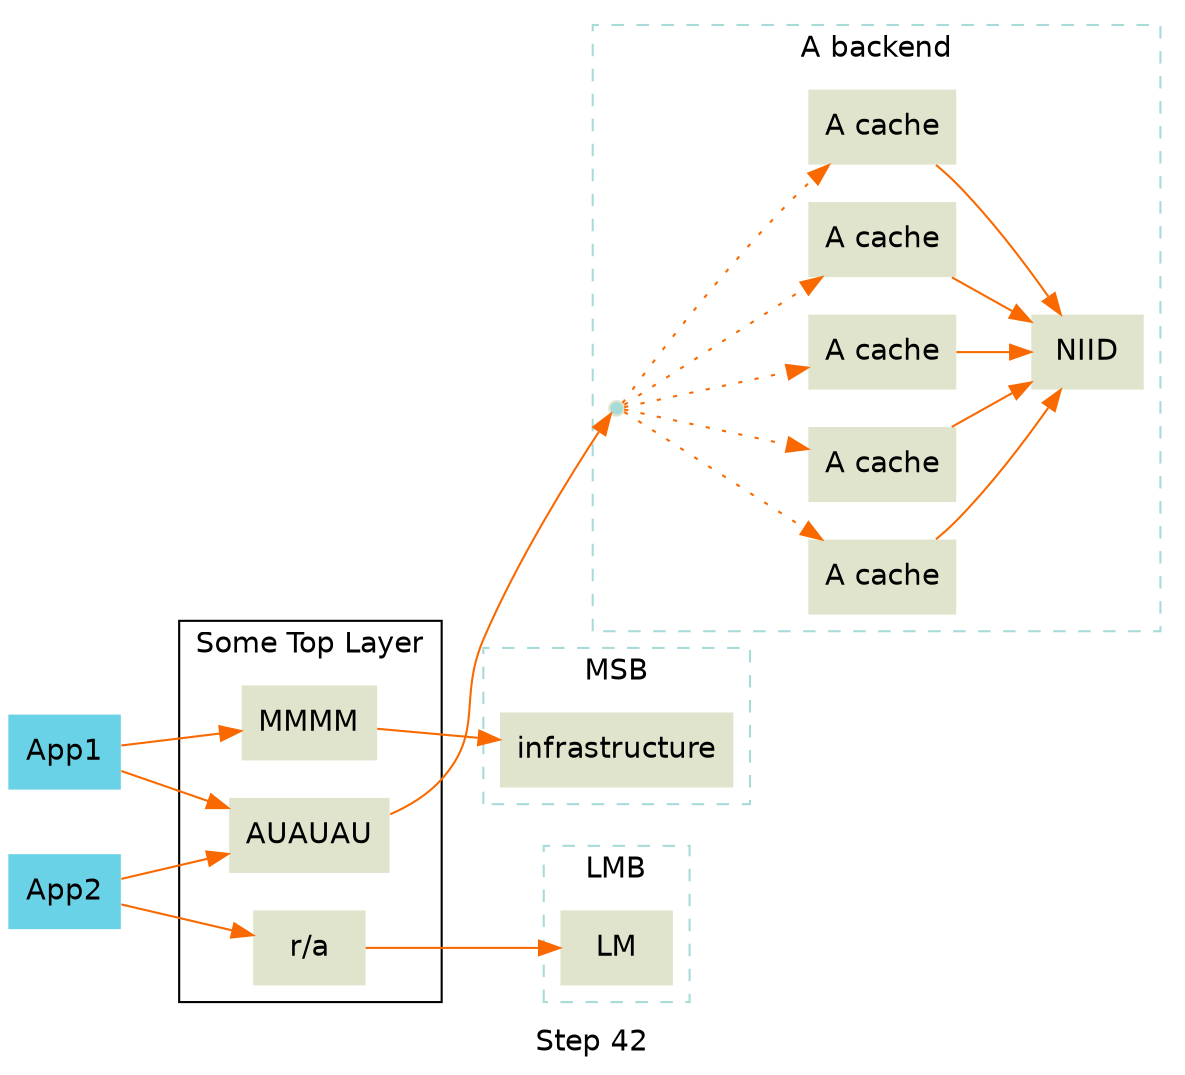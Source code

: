 digraph G
{
    graph [fontname=Helvetica]
    node [fontname=Helvetica, shape=plaintext, style=filled, color="#E0E4CC"];
    edge [fontname=Helvetica, arrowhead=normal, arrowtail=dot, color="#FA6900"];

    rankdir=LR;
    {
        rank=source;
        TTTT;
        SSSCCC;
    }
  
    label = "Step 42"
    
    subgraph cluster_auth {
		label = "A backend";
        p1 [label="A cache"];
        p2 [label="A cache"];
        p3 [label="A cache"];
        p4 [label="A cache"];
        p5 [label="A cache"];
		{p1 p2 p3 p4 p5} -> NIID;
        spread [label="", fillcolor="#A7DBD8", style=filled, shape=circle, fixedsize=true, width=0.1]
        spread -> {p1 p2 p3 p4 p5} [style=dotted];
        graph[style=dashed, color="#A7DBD8"];
	}
    
    subgraph cluster_MMMM {
		label = "MSB";
        spread2 [label="infrastructure"]
        graph[style=dashed, color="#A7DBD8"];
	}

    subgraph cluster_LM {
		label = "LMB";
        LM [label="LM"];
        graph[style=dashed, color="#A7DBD8"];
	}

    subgraph cluster_APAPAPAP {
		label = "Some Top Layer";
        AUAUAU;
        MMMM;
        RRRR [label="r/a"];
    }
    
    TTTT [label="App1", style=filled, fillcolor="#69D2E7"];
    SSSCCC [label="App2", style=filled, fillcolor="#69D2E7"];
    
    TTTT -> AUAUAU;
    TTTT -> MMMM;
    MMMM -> spread2;
    AUAUAU -> spread;
    SSSCCC -> RRRR;
    SSSCCC -> AUAUAU;
    RRRR -> LM;
}